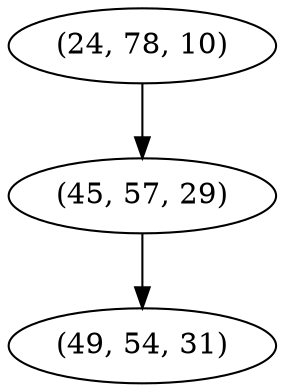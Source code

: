 digraph tree {
    "(24, 78, 10)";
    "(45, 57, 29)";
    "(49, 54, 31)";
    "(24, 78, 10)" -> "(45, 57, 29)";
    "(45, 57, 29)" -> "(49, 54, 31)";
}
